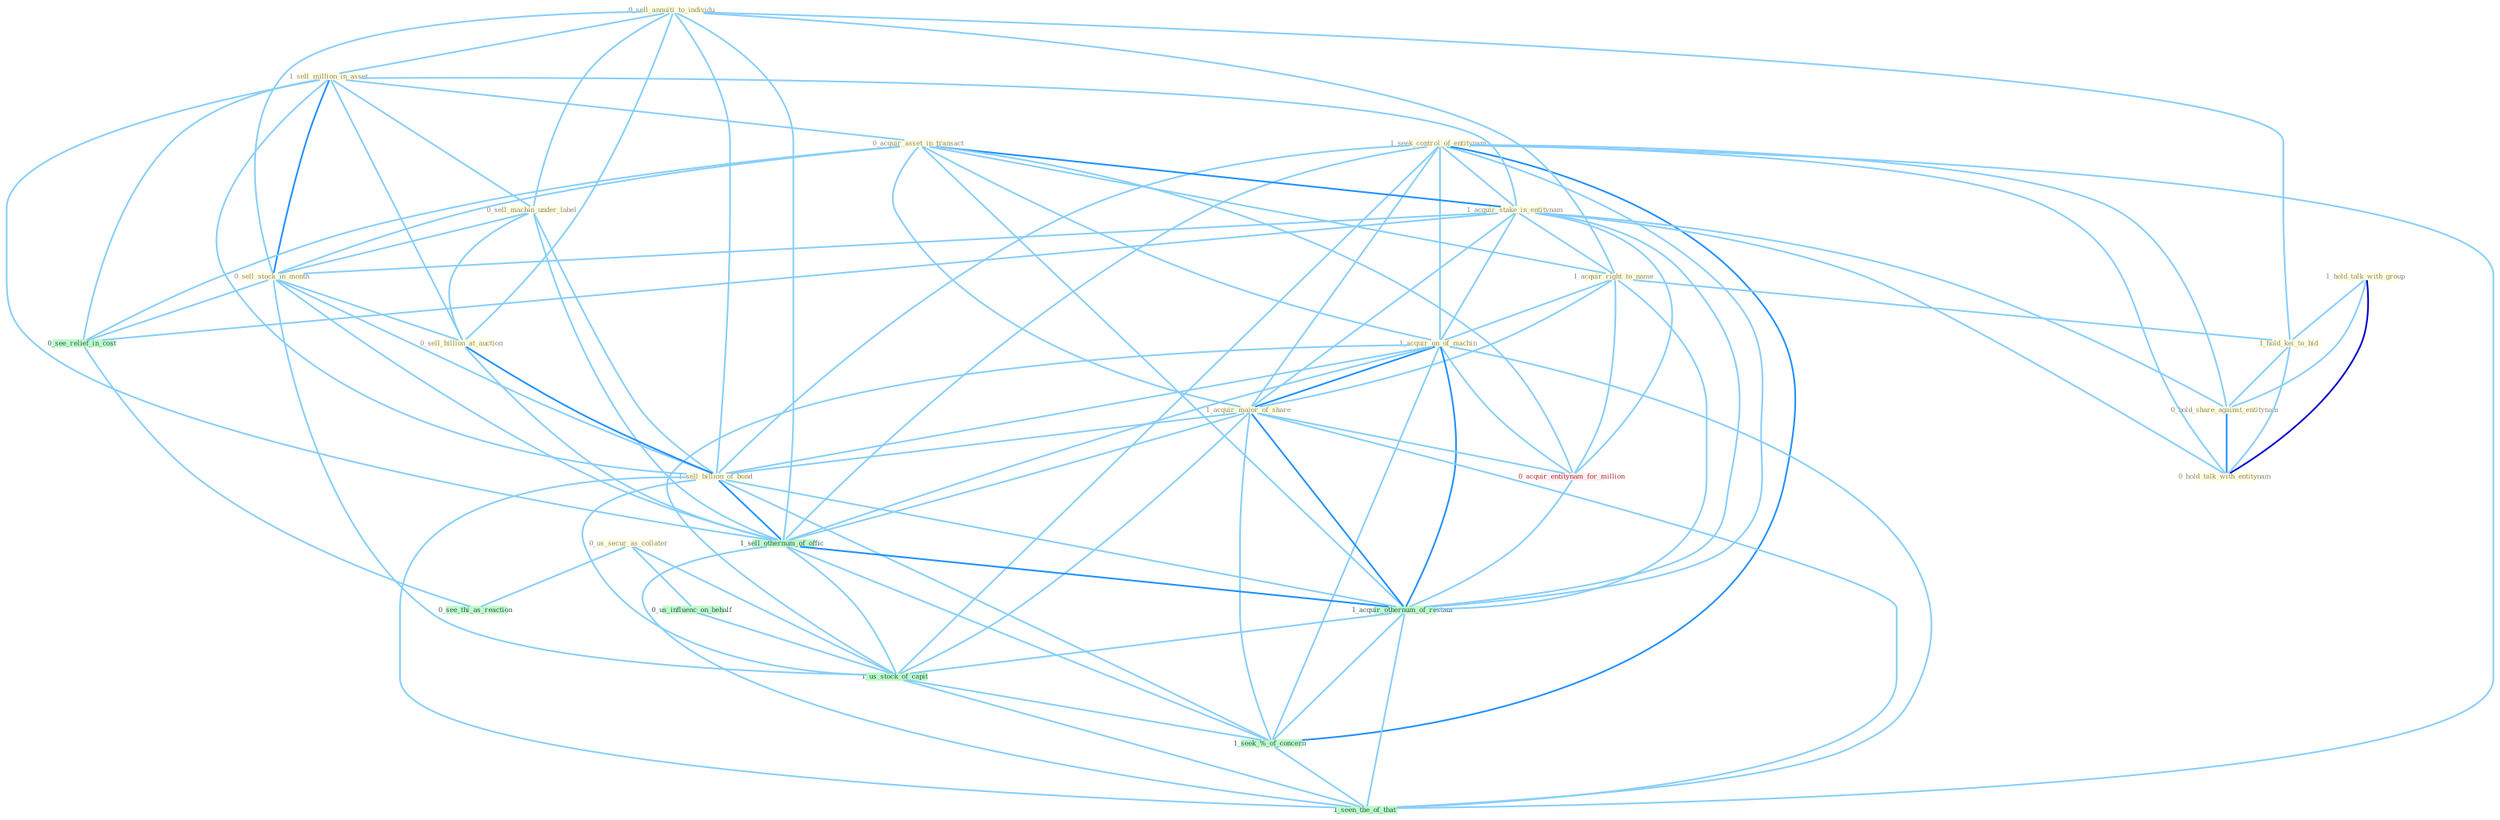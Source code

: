 Graph G{ 
    node
    [shape=polygon,style=filled,width=.5,height=.06,color="#BDFCC9",fixedsize=true,fontsize=4,
    fontcolor="#2f4f4f"];
    {node
    [color="#ffffe0", fontcolor="#8b7d6b"] "1_seek_control_of_entitynam " "0_sell_annuiti_to_individu " "1_sell_million_in_asset " "1_hold_talk_with_group " "0_acquir_asset_in_transact " "0_us_secur_as_collater " "1_acquir_stake_in_entitynam " "1_acquir_right_to_name " "1_acquir_on_of_machin " "1_hold_kei_to_bid " "0_sell_machin_under_label " "0_sell_stock_in_month " "0_hold_share_against_entitynam " "1_acquir_major_of_share " "0_sell_billion_at_auction " "1_sell_billion_of_bond " "0_hold_talk_with_entitynam "}
{node [color="#fff0f5", fontcolor="#b22222"] "0_acquir_entitynam_for_million "}
edge [color="#B0E2FF"];

	"1_seek_control_of_entitynam " -- "1_acquir_stake_in_entitynam " [w="1", color="#87cefa" ];
	"1_seek_control_of_entitynam " -- "1_acquir_on_of_machin " [w="1", color="#87cefa" ];
	"1_seek_control_of_entitynam " -- "0_hold_share_against_entitynam " [w="1", color="#87cefa" ];
	"1_seek_control_of_entitynam " -- "1_acquir_major_of_share " [w="1", color="#87cefa" ];
	"1_seek_control_of_entitynam " -- "1_sell_billion_of_bond " [w="1", color="#87cefa" ];
	"1_seek_control_of_entitynam " -- "0_hold_talk_with_entitynam " [w="1", color="#87cefa" ];
	"1_seek_control_of_entitynam " -- "1_sell_othernum_of_offic " [w="1", color="#87cefa" ];
	"1_seek_control_of_entitynam " -- "1_acquir_othernum_of_restaur " [w="1", color="#87cefa" ];
	"1_seek_control_of_entitynam " -- "1_us_stock_of_capit " [w="1", color="#87cefa" ];
	"1_seek_control_of_entitynam " -- "1_seek_%_of_concern " [w="2", color="#1e90ff" , len=0.8];
	"1_seek_control_of_entitynam " -- "1_seen_the_of_that " [w="1", color="#87cefa" ];
	"0_sell_annuiti_to_individu " -- "1_sell_million_in_asset " [w="1", color="#87cefa" ];
	"0_sell_annuiti_to_individu " -- "1_acquir_right_to_name " [w="1", color="#87cefa" ];
	"0_sell_annuiti_to_individu " -- "1_hold_kei_to_bid " [w="1", color="#87cefa" ];
	"0_sell_annuiti_to_individu " -- "0_sell_machin_under_label " [w="1", color="#87cefa" ];
	"0_sell_annuiti_to_individu " -- "0_sell_stock_in_month " [w="1", color="#87cefa" ];
	"0_sell_annuiti_to_individu " -- "0_sell_billion_at_auction " [w="1", color="#87cefa" ];
	"0_sell_annuiti_to_individu " -- "1_sell_billion_of_bond " [w="1", color="#87cefa" ];
	"0_sell_annuiti_to_individu " -- "1_sell_othernum_of_offic " [w="1", color="#87cefa" ];
	"1_sell_million_in_asset " -- "0_acquir_asset_in_transact " [w="1", color="#87cefa" ];
	"1_sell_million_in_asset " -- "1_acquir_stake_in_entitynam " [w="1", color="#87cefa" ];
	"1_sell_million_in_asset " -- "0_sell_machin_under_label " [w="1", color="#87cefa" ];
	"1_sell_million_in_asset " -- "0_sell_stock_in_month " [w="2", color="#1e90ff" , len=0.8];
	"1_sell_million_in_asset " -- "0_sell_billion_at_auction " [w="1", color="#87cefa" ];
	"1_sell_million_in_asset " -- "1_sell_billion_of_bond " [w="1", color="#87cefa" ];
	"1_sell_million_in_asset " -- "1_sell_othernum_of_offic " [w="1", color="#87cefa" ];
	"1_sell_million_in_asset " -- "0_see_relief_in_cost " [w="1", color="#87cefa" ];
	"1_hold_talk_with_group " -- "1_hold_kei_to_bid " [w="1", color="#87cefa" ];
	"1_hold_talk_with_group " -- "0_hold_share_against_entitynam " [w="1", color="#87cefa" ];
	"1_hold_talk_with_group " -- "0_hold_talk_with_entitynam " [w="3", color="#0000cd" , len=0.6];
	"0_acquir_asset_in_transact " -- "1_acquir_stake_in_entitynam " [w="2", color="#1e90ff" , len=0.8];
	"0_acquir_asset_in_transact " -- "1_acquir_right_to_name " [w="1", color="#87cefa" ];
	"0_acquir_asset_in_transact " -- "1_acquir_on_of_machin " [w="1", color="#87cefa" ];
	"0_acquir_asset_in_transact " -- "0_sell_stock_in_month " [w="1", color="#87cefa" ];
	"0_acquir_asset_in_transact " -- "1_acquir_major_of_share " [w="1", color="#87cefa" ];
	"0_acquir_asset_in_transact " -- "0_acquir_entitynam_for_million " [w="1", color="#87cefa" ];
	"0_acquir_asset_in_transact " -- "0_see_relief_in_cost " [w="1", color="#87cefa" ];
	"0_acquir_asset_in_transact " -- "1_acquir_othernum_of_restaur " [w="1", color="#87cefa" ];
	"0_us_secur_as_collater " -- "0_us_influenc_on_behalf " [w="1", color="#87cefa" ];
	"0_us_secur_as_collater " -- "0_see_thi_as_reaction " [w="1", color="#87cefa" ];
	"0_us_secur_as_collater " -- "1_us_stock_of_capit " [w="1", color="#87cefa" ];
	"1_acquir_stake_in_entitynam " -- "1_acquir_right_to_name " [w="1", color="#87cefa" ];
	"1_acquir_stake_in_entitynam " -- "1_acquir_on_of_machin " [w="1", color="#87cefa" ];
	"1_acquir_stake_in_entitynam " -- "0_sell_stock_in_month " [w="1", color="#87cefa" ];
	"1_acquir_stake_in_entitynam " -- "0_hold_share_against_entitynam " [w="1", color="#87cefa" ];
	"1_acquir_stake_in_entitynam " -- "1_acquir_major_of_share " [w="1", color="#87cefa" ];
	"1_acquir_stake_in_entitynam " -- "0_hold_talk_with_entitynam " [w="1", color="#87cefa" ];
	"1_acquir_stake_in_entitynam " -- "0_acquir_entitynam_for_million " [w="1", color="#87cefa" ];
	"1_acquir_stake_in_entitynam " -- "0_see_relief_in_cost " [w="1", color="#87cefa" ];
	"1_acquir_stake_in_entitynam " -- "1_acquir_othernum_of_restaur " [w="1", color="#87cefa" ];
	"1_acquir_right_to_name " -- "1_acquir_on_of_machin " [w="1", color="#87cefa" ];
	"1_acquir_right_to_name " -- "1_hold_kei_to_bid " [w="1", color="#87cefa" ];
	"1_acquir_right_to_name " -- "1_acquir_major_of_share " [w="1", color="#87cefa" ];
	"1_acquir_right_to_name " -- "0_acquir_entitynam_for_million " [w="1", color="#87cefa" ];
	"1_acquir_right_to_name " -- "1_acquir_othernum_of_restaur " [w="1", color="#87cefa" ];
	"1_acquir_on_of_machin " -- "1_acquir_major_of_share " [w="2", color="#1e90ff" , len=0.8];
	"1_acquir_on_of_machin " -- "1_sell_billion_of_bond " [w="1", color="#87cefa" ];
	"1_acquir_on_of_machin " -- "0_acquir_entitynam_for_million " [w="1", color="#87cefa" ];
	"1_acquir_on_of_machin " -- "1_sell_othernum_of_offic " [w="1", color="#87cefa" ];
	"1_acquir_on_of_machin " -- "1_acquir_othernum_of_restaur " [w="2", color="#1e90ff" , len=0.8];
	"1_acquir_on_of_machin " -- "1_us_stock_of_capit " [w="1", color="#87cefa" ];
	"1_acquir_on_of_machin " -- "1_seek_%_of_concern " [w="1", color="#87cefa" ];
	"1_acquir_on_of_machin " -- "1_seen_the_of_that " [w="1", color="#87cefa" ];
	"1_hold_kei_to_bid " -- "0_hold_share_against_entitynam " [w="1", color="#87cefa" ];
	"1_hold_kei_to_bid " -- "0_hold_talk_with_entitynam " [w="1", color="#87cefa" ];
	"0_sell_machin_under_label " -- "0_sell_stock_in_month " [w="1", color="#87cefa" ];
	"0_sell_machin_under_label " -- "0_sell_billion_at_auction " [w="1", color="#87cefa" ];
	"0_sell_machin_under_label " -- "1_sell_billion_of_bond " [w="1", color="#87cefa" ];
	"0_sell_machin_under_label " -- "1_sell_othernum_of_offic " [w="1", color="#87cefa" ];
	"0_sell_stock_in_month " -- "0_sell_billion_at_auction " [w="1", color="#87cefa" ];
	"0_sell_stock_in_month " -- "1_sell_billion_of_bond " [w="1", color="#87cefa" ];
	"0_sell_stock_in_month " -- "1_sell_othernum_of_offic " [w="1", color="#87cefa" ];
	"0_sell_stock_in_month " -- "0_see_relief_in_cost " [w="1", color="#87cefa" ];
	"0_sell_stock_in_month " -- "1_us_stock_of_capit " [w="1", color="#87cefa" ];
	"0_hold_share_against_entitynam " -- "0_hold_talk_with_entitynam " [w="2", color="#1e90ff" , len=0.8];
	"1_acquir_major_of_share " -- "1_sell_billion_of_bond " [w="1", color="#87cefa" ];
	"1_acquir_major_of_share " -- "0_acquir_entitynam_for_million " [w="1", color="#87cefa" ];
	"1_acquir_major_of_share " -- "1_sell_othernum_of_offic " [w="1", color="#87cefa" ];
	"1_acquir_major_of_share " -- "1_acquir_othernum_of_restaur " [w="2", color="#1e90ff" , len=0.8];
	"1_acquir_major_of_share " -- "1_us_stock_of_capit " [w="1", color="#87cefa" ];
	"1_acquir_major_of_share " -- "1_seek_%_of_concern " [w="1", color="#87cefa" ];
	"1_acquir_major_of_share " -- "1_seen_the_of_that " [w="1", color="#87cefa" ];
	"0_sell_billion_at_auction " -- "1_sell_billion_of_bond " [w="2", color="#1e90ff" , len=0.8];
	"0_sell_billion_at_auction " -- "1_sell_othernum_of_offic " [w="1", color="#87cefa" ];
	"1_sell_billion_of_bond " -- "1_sell_othernum_of_offic " [w="2", color="#1e90ff" , len=0.8];
	"1_sell_billion_of_bond " -- "1_acquir_othernum_of_restaur " [w="1", color="#87cefa" ];
	"1_sell_billion_of_bond " -- "1_us_stock_of_capit " [w="1", color="#87cefa" ];
	"1_sell_billion_of_bond " -- "1_seek_%_of_concern " [w="1", color="#87cefa" ];
	"1_sell_billion_of_bond " -- "1_seen_the_of_that " [w="1", color="#87cefa" ];
	"0_acquir_entitynam_for_million " -- "1_acquir_othernum_of_restaur " [w="1", color="#87cefa" ];
	"1_sell_othernum_of_offic " -- "1_acquir_othernum_of_restaur " [w="2", color="#1e90ff" , len=0.8];
	"1_sell_othernum_of_offic " -- "1_us_stock_of_capit " [w="1", color="#87cefa" ];
	"1_sell_othernum_of_offic " -- "1_seek_%_of_concern " [w="1", color="#87cefa" ];
	"1_sell_othernum_of_offic " -- "1_seen_the_of_that " [w="1", color="#87cefa" ];
	"0_us_influenc_on_behalf " -- "1_us_stock_of_capit " [w="1", color="#87cefa" ];
	"0_see_relief_in_cost " -- "0_see_thi_as_reaction " [w="1", color="#87cefa" ];
	"1_acquir_othernum_of_restaur " -- "1_us_stock_of_capit " [w="1", color="#87cefa" ];
	"1_acquir_othernum_of_restaur " -- "1_seek_%_of_concern " [w="1", color="#87cefa" ];
	"1_acquir_othernum_of_restaur " -- "1_seen_the_of_that " [w="1", color="#87cefa" ];
	"1_us_stock_of_capit " -- "1_seek_%_of_concern " [w="1", color="#87cefa" ];
	"1_us_stock_of_capit " -- "1_seen_the_of_that " [w="1", color="#87cefa" ];
	"1_seek_%_of_concern " -- "1_seen_the_of_that " [w="1", color="#87cefa" ];
}